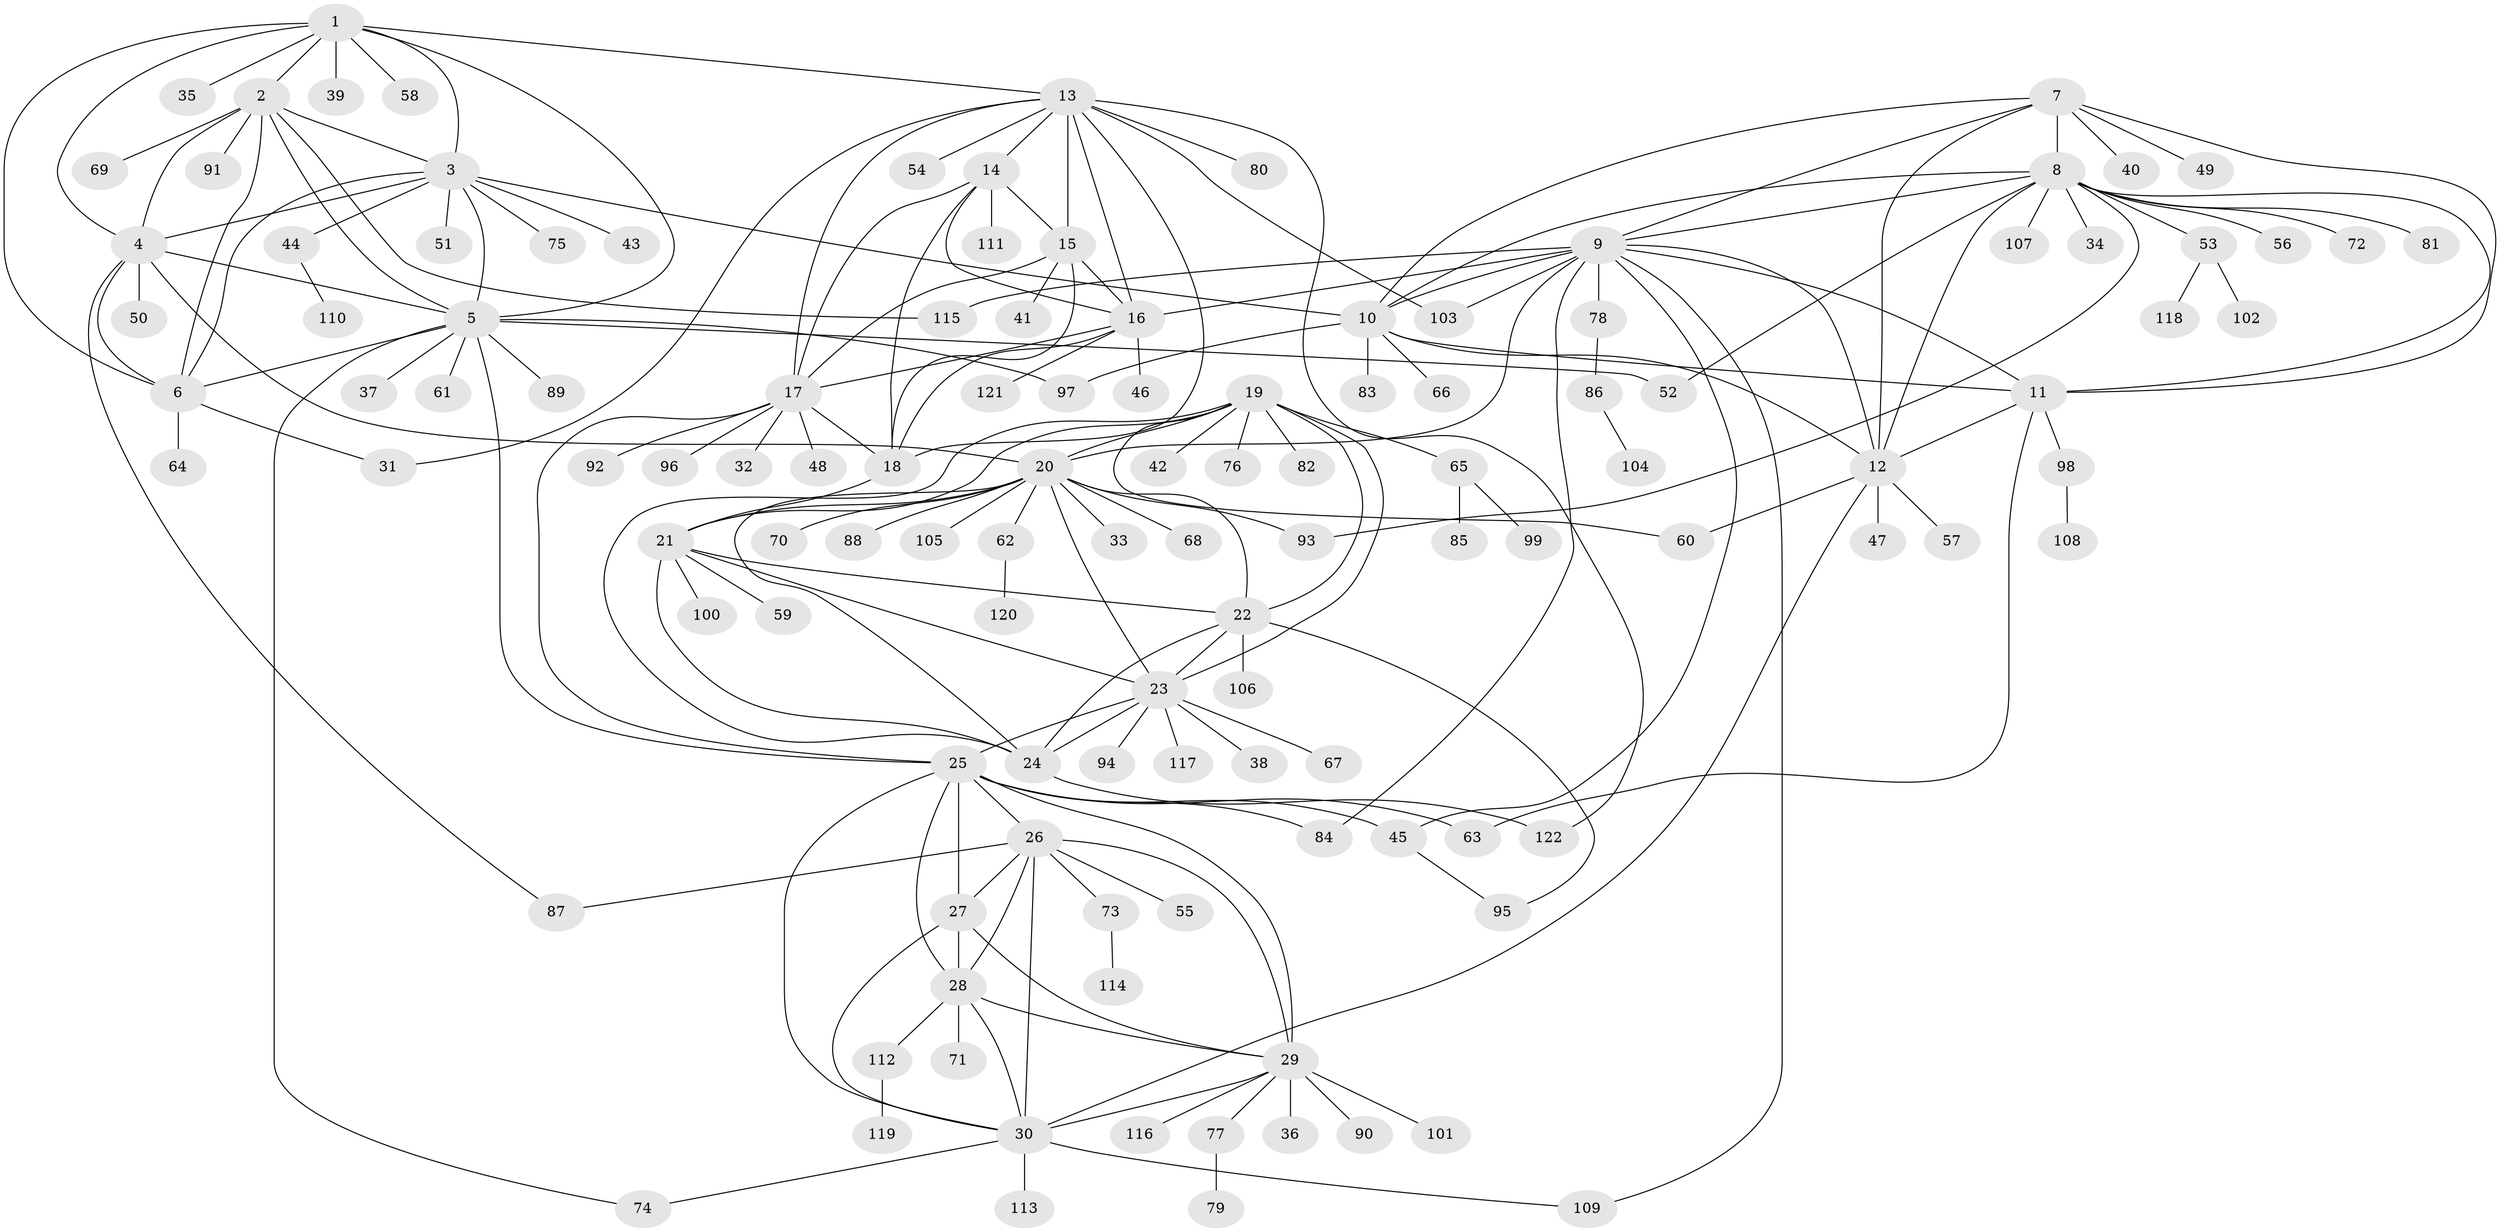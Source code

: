 // Generated by graph-tools (version 1.1) at 2025/26/03/09/25 03:26:47]
// undirected, 122 vertices, 192 edges
graph export_dot {
graph [start="1"]
  node [color=gray90,style=filled];
  1;
  2;
  3;
  4;
  5;
  6;
  7;
  8;
  9;
  10;
  11;
  12;
  13;
  14;
  15;
  16;
  17;
  18;
  19;
  20;
  21;
  22;
  23;
  24;
  25;
  26;
  27;
  28;
  29;
  30;
  31;
  32;
  33;
  34;
  35;
  36;
  37;
  38;
  39;
  40;
  41;
  42;
  43;
  44;
  45;
  46;
  47;
  48;
  49;
  50;
  51;
  52;
  53;
  54;
  55;
  56;
  57;
  58;
  59;
  60;
  61;
  62;
  63;
  64;
  65;
  66;
  67;
  68;
  69;
  70;
  71;
  72;
  73;
  74;
  75;
  76;
  77;
  78;
  79;
  80;
  81;
  82;
  83;
  84;
  85;
  86;
  87;
  88;
  89;
  90;
  91;
  92;
  93;
  94;
  95;
  96;
  97;
  98;
  99;
  100;
  101;
  102;
  103;
  104;
  105;
  106;
  107;
  108;
  109;
  110;
  111;
  112;
  113;
  114;
  115;
  116;
  117;
  118;
  119;
  120;
  121;
  122;
  1 -- 2;
  1 -- 3;
  1 -- 4;
  1 -- 5;
  1 -- 6;
  1 -- 13;
  1 -- 35;
  1 -- 39;
  1 -- 58;
  2 -- 3;
  2 -- 4;
  2 -- 5;
  2 -- 6;
  2 -- 69;
  2 -- 91;
  2 -- 115;
  3 -- 4;
  3 -- 5;
  3 -- 6;
  3 -- 10;
  3 -- 43;
  3 -- 44;
  3 -- 51;
  3 -- 75;
  4 -- 5;
  4 -- 6;
  4 -- 20;
  4 -- 50;
  4 -- 87;
  5 -- 6;
  5 -- 25;
  5 -- 37;
  5 -- 52;
  5 -- 61;
  5 -- 74;
  5 -- 89;
  5 -- 97;
  6 -- 31;
  6 -- 64;
  7 -- 8;
  7 -- 9;
  7 -- 10;
  7 -- 11;
  7 -- 12;
  7 -- 40;
  7 -- 49;
  8 -- 9;
  8 -- 10;
  8 -- 11;
  8 -- 12;
  8 -- 34;
  8 -- 52;
  8 -- 53;
  8 -- 56;
  8 -- 72;
  8 -- 81;
  8 -- 93;
  8 -- 107;
  9 -- 10;
  9 -- 11;
  9 -- 12;
  9 -- 16;
  9 -- 20;
  9 -- 45;
  9 -- 78;
  9 -- 84;
  9 -- 103;
  9 -- 109;
  9 -- 115;
  10 -- 11;
  10 -- 12;
  10 -- 66;
  10 -- 83;
  10 -- 97;
  11 -- 12;
  11 -- 63;
  11 -- 98;
  12 -- 30;
  12 -- 47;
  12 -- 57;
  12 -- 60;
  13 -- 14;
  13 -- 15;
  13 -- 16;
  13 -- 17;
  13 -- 18;
  13 -- 31;
  13 -- 54;
  13 -- 80;
  13 -- 103;
  13 -- 122;
  14 -- 15;
  14 -- 16;
  14 -- 17;
  14 -- 18;
  14 -- 111;
  15 -- 16;
  15 -- 17;
  15 -- 18;
  15 -- 41;
  16 -- 17;
  16 -- 18;
  16 -- 46;
  16 -- 121;
  17 -- 18;
  17 -- 25;
  17 -- 32;
  17 -- 48;
  17 -- 92;
  17 -- 96;
  18 -- 21;
  19 -- 20;
  19 -- 21;
  19 -- 22;
  19 -- 23;
  19 -- 24;
  19 -- 42;
  19 -- 60;
  19 -- 65;
  19 -- 76;
  19 -- 82;
  20 -- 21;
  20 -- 22;
  20 -- 23;
  20 -- 24;
  20 -- 33;
  20 -- 62;
  20 -- 68;
  20 -- 70;
  20 -- 88;
  20 -- 93;
  20 -- 105;
  21 -- 22;
  21 -- 23;
  21 -- 24;
  21 -- 59;
  21 -- 100;
  22 -- 23;
  22 -- 24;
  22 -- 95;
  22 -- 106;
  23 -- 24;
  23 -- 25;
  23 -- 38;
  23 -- 67;
  23 -- 94;
  23 -- 117;
  24 -- 122;
  25 -- 26;
  25 -- 27;
  25 -- 28;
  25 -- 29;
  25 -- 30;
  25 -- 45;
  25 -- 63;
  25 -- 84;
  26 -- 27;
  26 -- 28;
  26 -- 29;
  26 -- 30;
  26 -- 55;
  26 -- 73;
  26 -- 87;
  27 -- 28;
  27 -- 29;
  27 -- 30;
  28 -- 29;
  28 -- 30;
  28 -- 71;
  28 -- 112;
  29 -- 30;
  29 -- 36;
  29 -- 77;
  29 -- 90;
  29 -- 101;
  29 -- 116;
  30 -- 74;
  30 -- 109;
  30 -- 113;
  44 -- 110;
  45 -- 95;
  53 -- 102;
  53 -- 118;
  62 -- 120;
  65 -- 85;
  65 -- 99;
  73 -- 114;
  77 -- 79;
  78 -- 86;
  86 -- 104;
  98 -- 108;
  112 -- 119;
}
